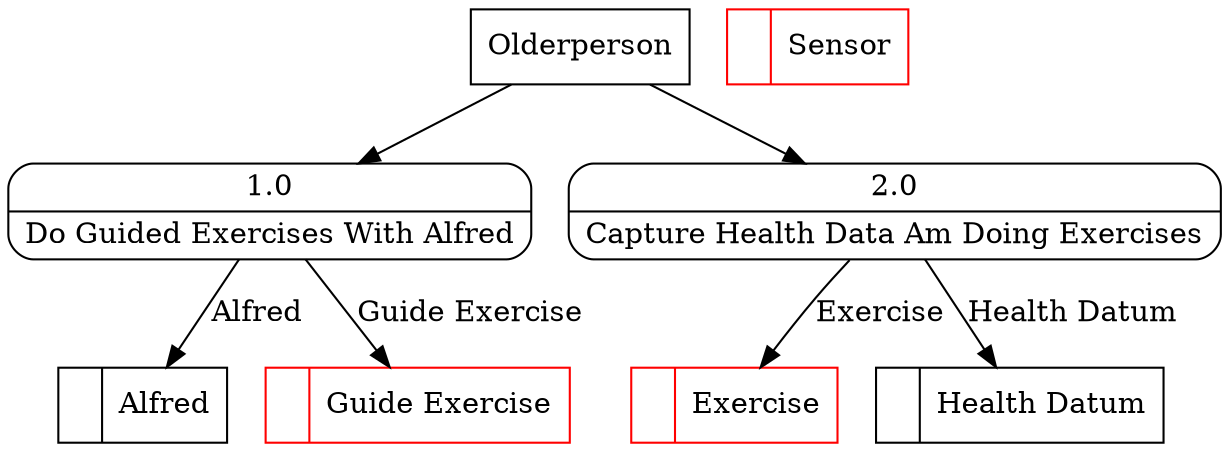 digraph dfd2{ 
node[shape=record]
200 [label="<f0>  |<f1> Alfred " ];
201 [label="<f0>  |<f1> Sensor " color=red];
202 [label="<f0>  |<f1> Guide Exercise " color=red];
203 [label="<f0>  |<f1> Exercise " color=red];
204 [label="<f0>  |<f1> Health Datum " ];
205 [label="Olderperson" shape=box];
206 [label="{<f0> 1.0|<f1> Do Guided Exercises With Alfred }" shape=Mrecord];
207 [label="{<f0> 2.0|<f1> Capture Health Data Am Doing Exercises }" shape=Mrecord];
205 -> 206
205 -> 207
206 -> 200 [label="Alfred"]
206 -> 202 [label="Guide Exercise"]
207 -> 204 [label="Health Datum"]
207 -> 203 [label="Exercise"]
}